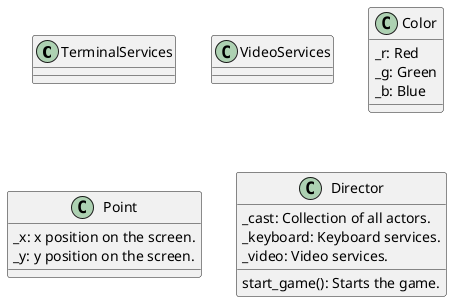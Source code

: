 @startuml General-Classes

class TerminalServices

class VideoServices

class Color {
    _r: Red
    _g: Green
    _b: Blue
}

class Point {
    _x: x position on the screen.
    _y: y position on the screen.
}

class Director {
    _cast: Collection of all actors.
    _keyboard: Keyboard services.
    _video: Video services.

    start_game(): Starts the game.
}

@enduml



@startuml Actor-Class

class Actor {
    _text: Displayable text representation.
    _font_size: Size of this actor.
    _color: Color of the actor.
    _position: Current position of actor on the screen.
    _velocity: How fast the actor is moving.

    move_actor(dx, dy): Move the actor in the specified directions.
}
note top: "Base class for items drawn on screen."

class Banner {
}
Actor <|-- Banner

class World {
    _columns: Number of columns in grids.
    _rows: Number of rows in grids.
    
    _world: Grid of the individual elements.
    _new_world: Grid of the new world in the generation count.
    _generation: The current generation count.

  reset_world(): Resets the world grids.
  generate_new_world(): Generates a new world from the existing world.
  update_world(): Updates the world from the new world grid.
}
Actor <|-- World

class Player {
  _state: Player state, run, pause, etc.
}
note top: Player is used to represent the cursor for setting up the life grid.
Actor <|-- Player

class Cast {
    add_actor(group, actor): Adds an actor to the given group.
    get_actors(group): Gets the actors in the given group.
    get_all_actors(): Gets all of the actors in the cast.
    get_first_actor(group): Gets the first actor in the given group.
    remove_actor(group, actor): Removes an actor from the given group.
}
note top: Collection of actors that are drawn on the screen.

@enduml

@startuml Action-Class

class Action {
    execute_action(): Execute the action.
}
note top: Base class for game actions.

Action <|-- ResetWorldAction:  Initialize action.
Action  <|-- ControlCursorAction: Input action
Action <|-- MoveCursorAction: Update action
Action <|-- GenerateNewWorldAction: Update action
Action <|-- DrawNewWorldAction: Output action
Action <|-- UpdateWorldAction: Output action

class Script {
    add_action(group, action)
    get_action(group)
    remove_action(group, action)
}
note top: Collection of actions the game executes.

@enduml
